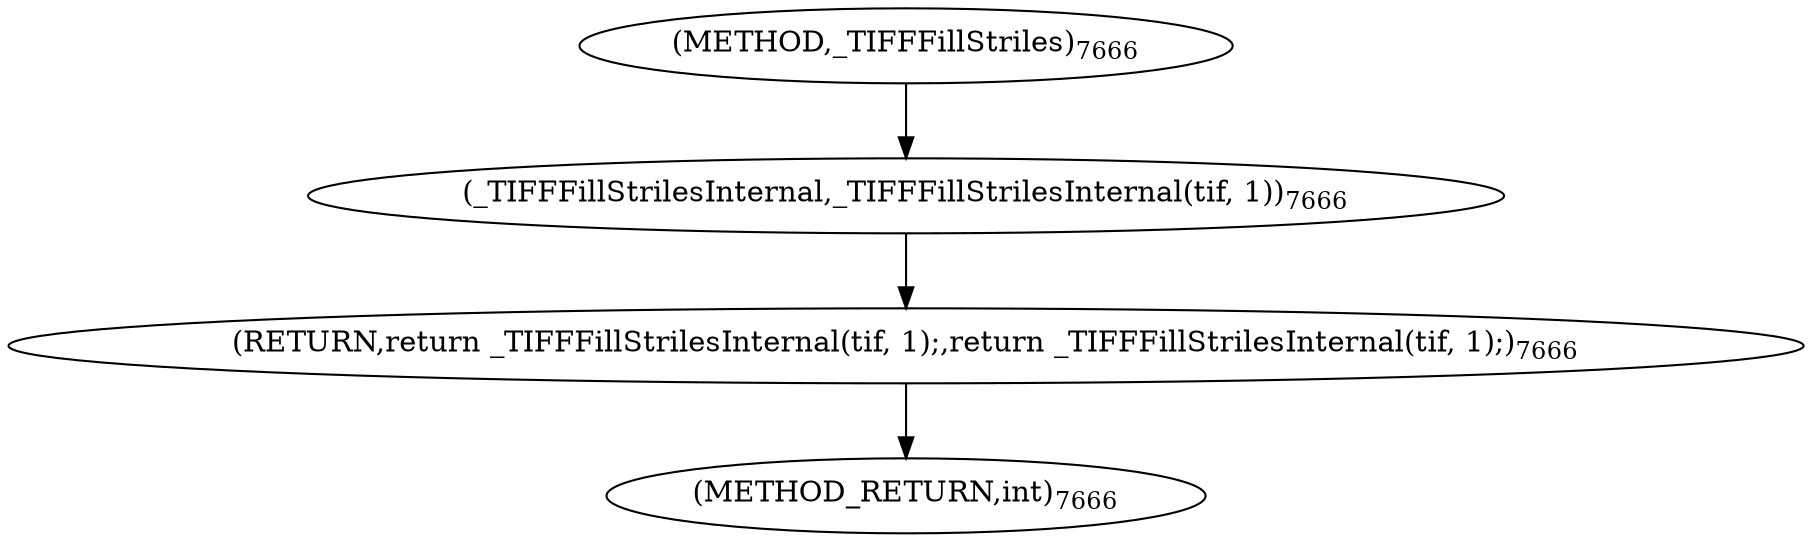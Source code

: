digraph "_TIFFFillStriles" {  
"98539" [label = <(RETURN,return _TIFFFillStrilesInternal(tif, 1);,return _TIFFFillStrilesInternal(tif, 1);)<SUB>7666</SUB>> ]
"98540" [label = <(_TIFFFillStrilesInternal,_TIFFFillStrilesInternal(tif, 1))<SUB>7666</SUB>> ]
"98536" [label = <(METHOD,_TIFFFillStriles)<SUB>7666</SUB>> ]
"98543" [label = <(METHOD_RETURN,int)<SUB>7666</SUB>> ]
  "98539" -> "98543" 
  "98540" -> "98539" 
  "98536" -> "98540" 
}
